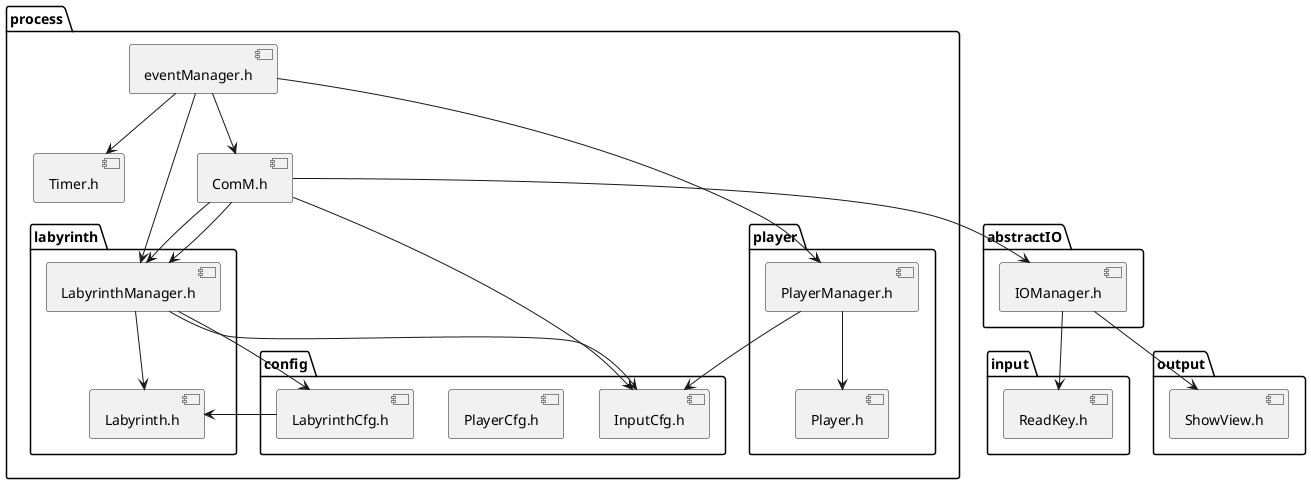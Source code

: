 @startuml
package "abstractIO" {
    [IOManager.h]
}

package "input" {
     [ReadKey.h]
}

[IOManager.h] --> [ReadKey.h]

package "process" {
    [eventManager.h]
    [Timer.h]
    [ComM.h]
    package "labyrinth" {
        [LabyrinthManager.h] --> [Labyrinth.h]
    }
    package "player" {
        [PlayerManager.h] --> [Player.h]
    }

    package "config" {
        [LabyrinthCfg.h]
        [PlayerCfg.h]
        [InputCfg.h]
    }
    
    
    [LabyrinthManager.h] --> [LabyrinthCfg.h]
    [LabyrinthCfg.h] --> [Labyrinth.h]
    [eventManager.h] --> [Timer.h]
    [eventManager.h] -->  [PlayerManager.h]
    [eventManager.h] -->  [LabyrinthManager.h]
    [eventManager.h] -->  [ComM.h]
    [LabyrinthManager.h] --> [InputCfg.h]
    [PlayerManager.h] --> [InputCfg.h]
    [ComM.h] --> [InputCfg.h]
    [ComM.h] --> [LabyrinthManager.h]
    [ComM.h] --> [LabyrinthManager.h]
}

package "output" {
    [IOManager.h] --> [ShowView.h]
}


[ComM.h]      --> [IOManager.h]     






@enduml